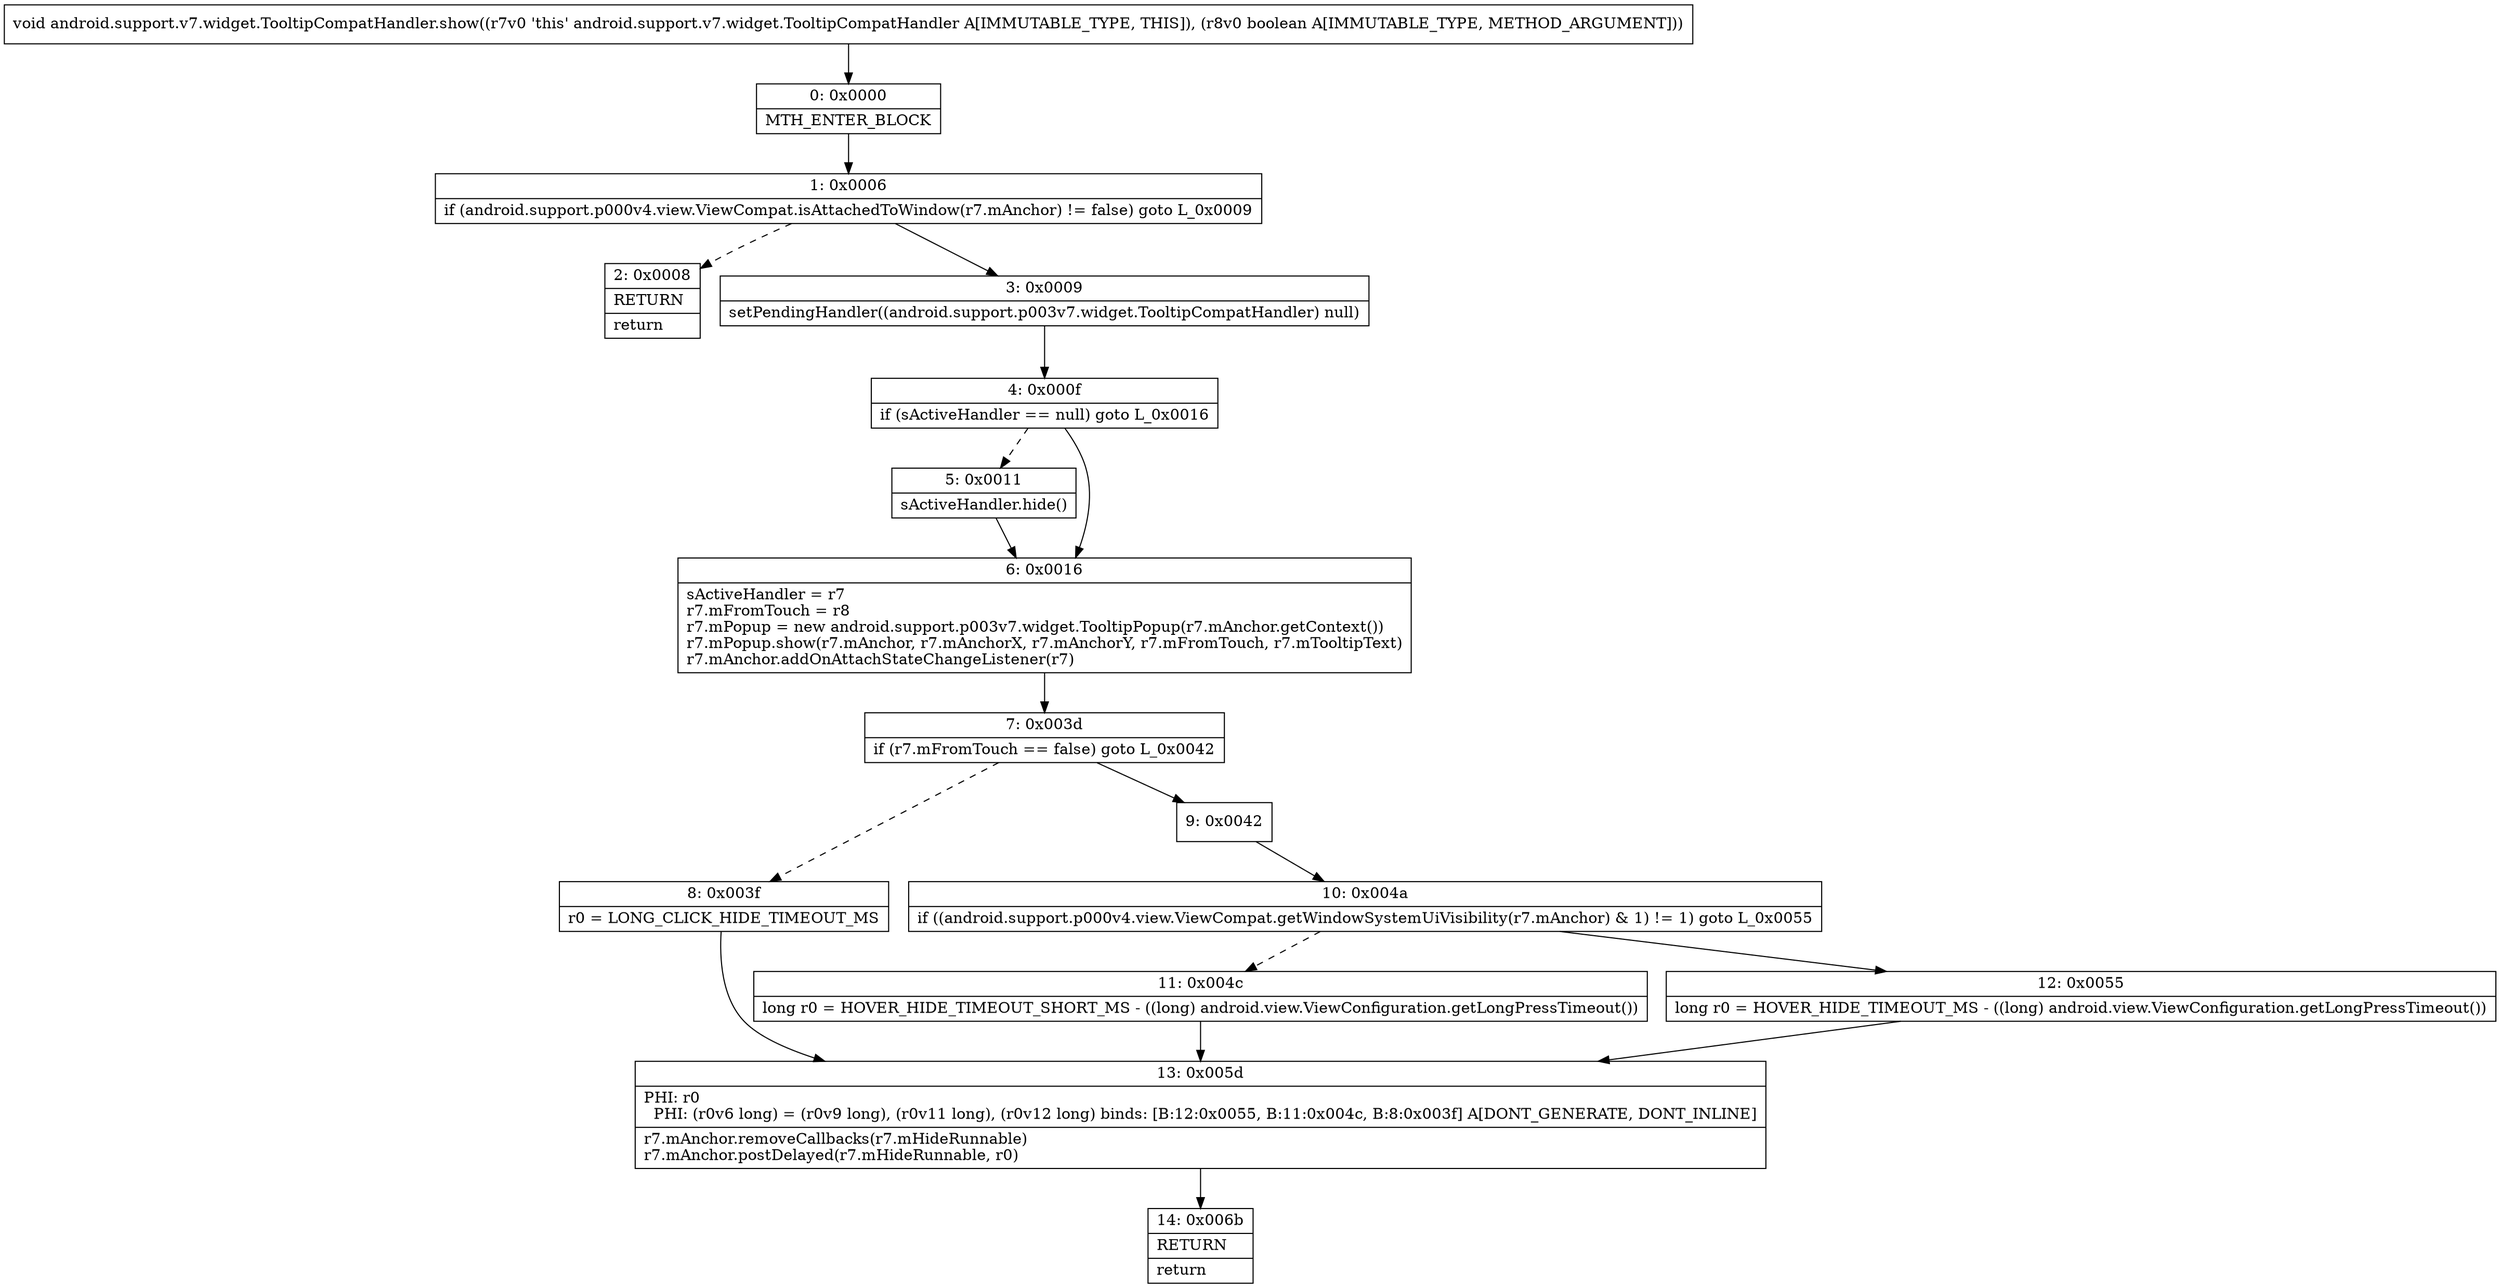 digraph "CFG forandroid.support.v7.widget.TooltipCompatHandler.show(Z)V" {
Node_0 [shape=record,label="{0\:\ 0x0000|MTH_ENTER_BLOCK\l}"];
Node_1 [shape=record,label="{1\:\ 0x0006|if (android.support.p000v4.view.ViewCompat.isAttachedToWindow(r7.mAnchor) != false) goto L_0x0009\l}"];
Node_2 [shape=record,label="{2\:\ 0x0008|RETURN\l|return\l}"];
Node_3 [shape=record,label="{3\:\ 0x0009|setPendingHandler((android.support.p003v7.widget.TooltipCompatHandler) null)\l}"];
Node_4 [shape=record,label="{4\:\ 0x000f|if (sActiveHandler == null) goto L_0x0016\l}"];
Node_5 [shape=record,label="{5\:\ 0x0011|sActiveHandler.hide()\l}"];
Node_6 [shape=record,label="{6\:\ 0x0016|sActiveHandler = r7\lr7.mFromTouch = r8\lr7.mPopup = new android.support.p003v7.widget.TooltipPopup(r7.mAnchor.getContext())\lr7.mPopup.show(r7.mAnchor, r7.mAnchorX, r7.mAnchorY, r7.mFromTouch, r7.mTooltipText)\lr7.mAnchor.addOnAttachStateChangeListener(r7)\l}"];
Node_7 [shape=record,label="{7\:\ 0x003d|if (r7.mFromTouch == false) goto L_0x0042\l}"];
Node_8 [shape=record,label="{8\:\ 0x003f|r0 = LONG_CLICK_HIDE_TIMEOUT_MS\l}"];
Node_9 [shape=record,label="{9\:\ 0x0042}"];
Node_10 [shape=record,label="{10\:\ 0x004a|if ((android.support.p000v4.view.ViewCompat.getWindowSystemUiVisibility(r7.mAnchor) & 1) != 1) goto L_0x0055\l}"];
Node_11 [shape=record,label="{11\:\ 0x004c|long r0 = HOVER_HIDE_TIMEOUT_SHORT_MS \- ((long) android.view.ViewConfiguration.getLongPressTimeout())\l}"];
Node_12 [shape=record,label="{12\:\ 0x0055|long r0 = HOVER_HIDE_TIMEOUT_MS \- ((long) android.view.ViewConfiguration.getLongPressTimeout())\l}"];
Node_13 [shape=record,label="{13\:\ 0x005d|PHI: r0 \l  PHI: (r0v6 long) = (r0v9 long), (r0v11 long), (r0v12 long) binds: [B:12:0x0055, B:11:0x004c, B:8:0x003f] A[DONT_GENERATE, DONT_INLINE]\l|r7.mAnchor.removeCallbacks(r7.mHideRunnable)\lr7.mAnchor.postDelayed(r7.mHideRunnable, r0)\l}"];
Node_14 [shape=record,label="{14\:\ 0x006b|RETURN\l|return\l}"];
MethodNode[shape=record,label="{void android.support.v7.widget.TooltipCompatHandler.show((r7v0 'this' android.support.v7.widget.TooltipCompatHandler A[IMMUTABLE_TYPE, THIS]), (r8v0 boolean A[IMMUTABLE_TYPE, METHOD_ARGUMENT])) }"];
MethodNode -> Node_0;
Node_0 -> Node_1;
Node_1 -> Node_2[style=dashed];
Node_1 -> Node_3;
Node_3 -> Node_4;
Node_4 -> Node_5[style=dashed];
Node_4 -> Node_6;
Node_5 -> Node_6;
Node_6 -> Node_7;
Node_7 -> Node_8[style=dashed];
Node_7 -> Node_9;
Node_8 -> Node_13;
Node_9 -> Node_10;
Node_10 -> Node_11[style=dashed];
Node_10 -> Node_12;
Node_11 -> Node_13;
Node_12 -> Node_13;
Node_13 -> Node_14;
}

